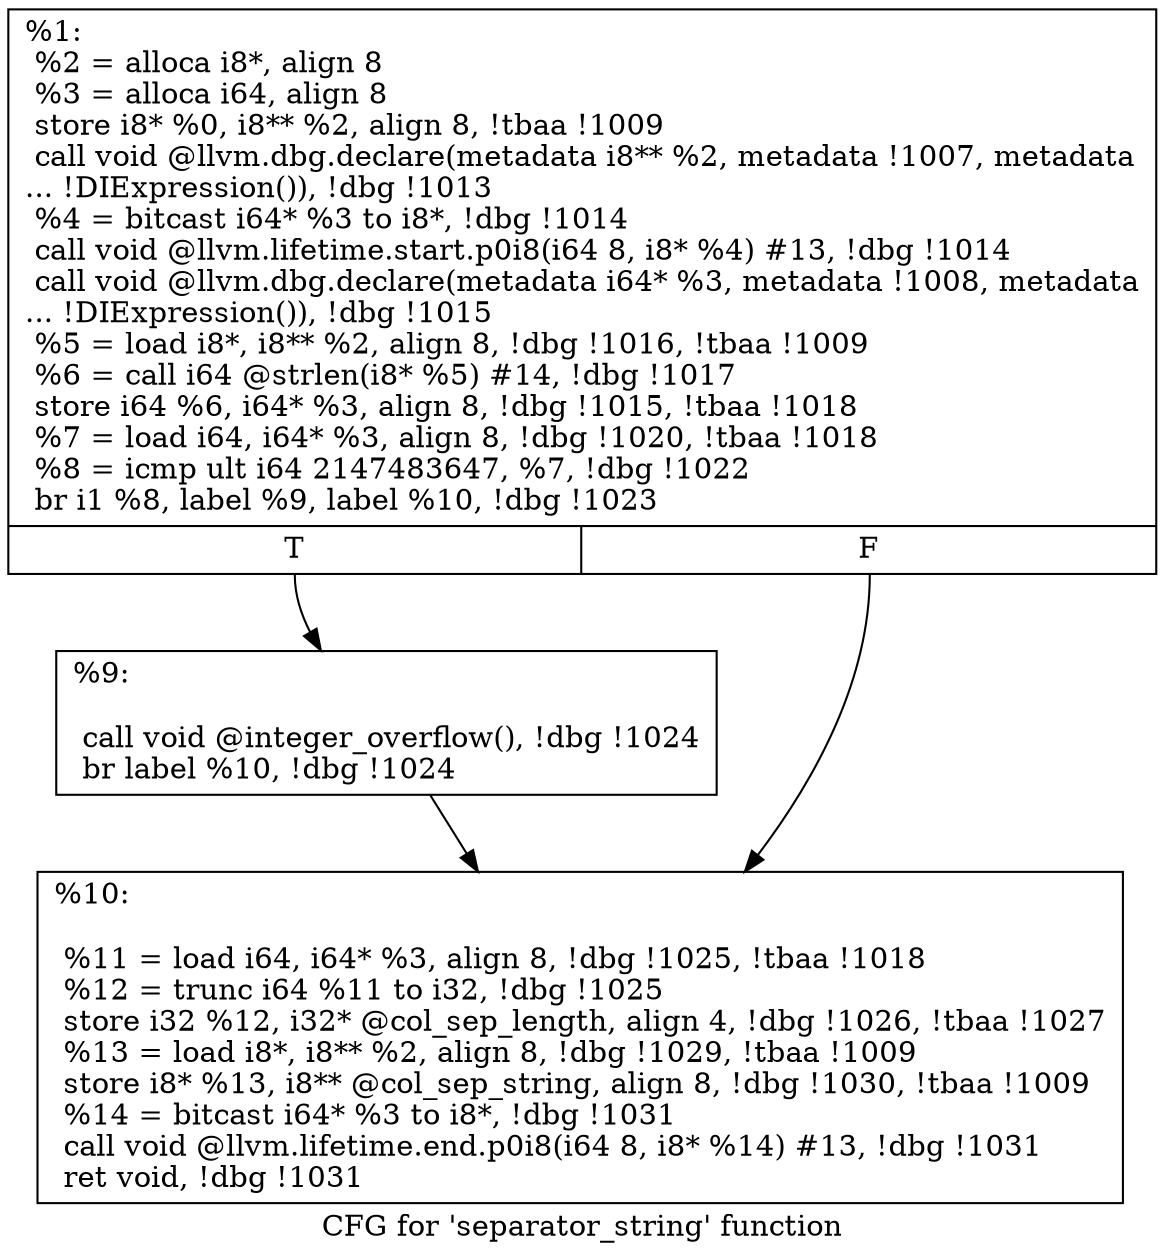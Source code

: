 digraph "CFG for 'separator_string' function" {
	label="CFG for 'separator_string' function";

	Node0x1568d00 [shape=record,label="{%1:\l  %2 = alloca i8*, align 8\l  %3 = alloca i64, align 8\l  store i8* %0, i8** %2, align 8, !tbaa !1009\l  call void @llvm.dbg.declare(metadata i8** %2, metadata !1007, metadata\l... !DIExpression()), !dbg !1013\l  %4 = bitcast i64* %3 to i8*, !dbg !1014\l  call void @llvm.lifetime.start.p0i8(i64 8, i8* %4) #13, !dbg !1014\l  call void @llvm.dbg.declare(metadata i64* %3, metadata !1008, metadata\l... !DIExpression()), !dbg !1015\l  %5 = load i8*, i8** %2, align 8, !dbg !1016, !tbaa !1009\l  %6 = call i64 @strlen(i8* %5) #14, !dbg !1017\l  store i64 %6, i64* %3, align 8, !dbg !1015, !tbaa !1018\l  %7 = load i64, i64* %3, align 8, !dbg !1020, !tbaa !1018\l  %8 = icmp ult i64 2147483647, %7, !dbg !1022\l  br i1 %8, label %9, label %10, !dbg !1023\l|{<s0>T|<s1>F}}"];
	Node0x1568d00:s0 -> Node0x156a300;
	Node0x1568d00:s1 -> Node0x156a350;
	Node0x156a300 [shape=record,label="{%9:\l\l  call void @integer_overflow(), !dbg !1024\l  br label %10, !dbg !1024\l}"];
	Node0x156a300 -> Node0x156a350;
	Node0x156a350 [shape=record,label="{%10:\l\l  %11 = load i64, i64* %3, align 8, !dbg !1025, !tbaa !1018\l  %12 = trunc i64 %11 to i32, !dbg !1025\l  store i32 %12, i32* @col_sep_length, align 4, !dbg !1026, !tbaa !1027\l  %13 = load i8*, i8** %2, align 8, !dbg !1029, !tbaa !1009\l  store i8* %13, i8** @col_sep_string, align 8, !dbg !1030, !tbaa !1009\l  %14 = bitcast i64* %3 to i8*, !dbg !1031\l  call void @llvm.lifetime.end.p0i8(i64 8, i8* %14) #13, !dbg !1031\l  ret void, !dbg !1031\l}"];
}
